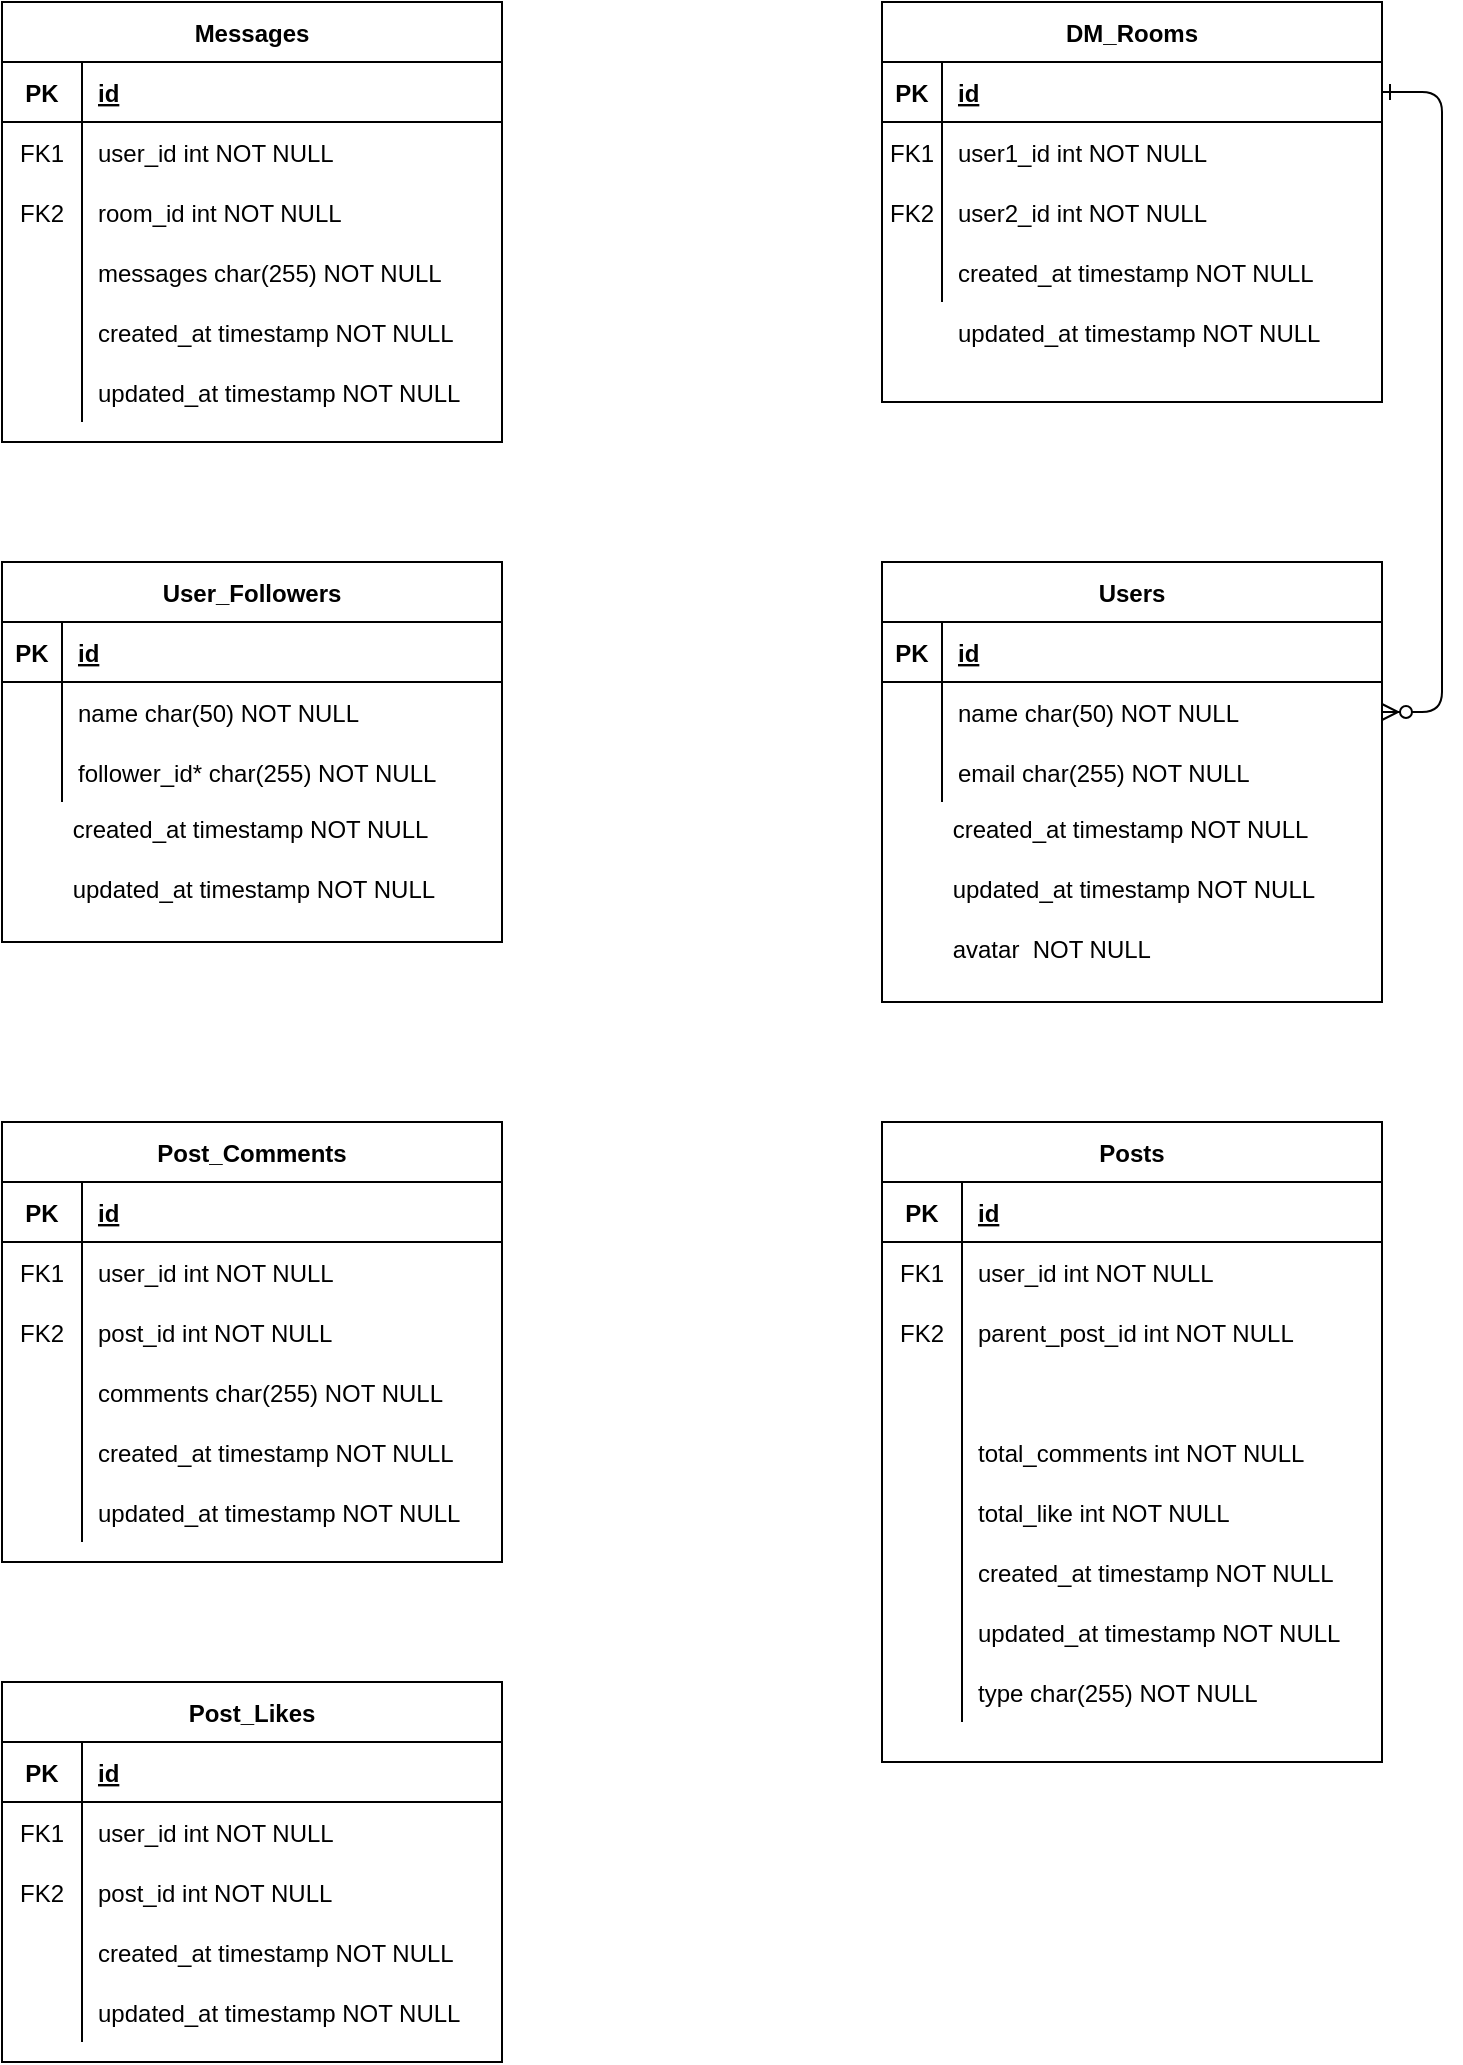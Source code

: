 <mxfile version="14.6.6" type="device"><diagram id="R2lEEEUBdFMjLlhIrx00" name="Page-1"><mxGraphModel dx="1020" dy="1154" grid="1" gridSize="10" guides="1" tooltips="1" connect="1" arrows="1" fold="1" page="1" pageScale="1" pageWidth="850" pageHeight="1100" math="0" shadow="0" extFonts="Permanent Marker^https://fonts.googleapis.com/css?family=Permanent+Marker"><root><mxCell id="0"/><mxCell id="1" parent="0"/><mxCell id="C-vyLk0tnHw3VtMMgP7b-12" value="" style="edgeStyle=entityRelationEdgeStyle;endArrow=ERzeroToMany;startArrow=ERone;endFill=1;startFill=0;" parent="1" source="C-vyLk0tnHw3VtMMgP7b-3" target="C-vyLk0tnHw3VtMMgP7b-17" edge="1"><mxGeometry width="100" height="100" relative="1" as="geometry"><mxPoint x="400" y="180" as="sourcePoint"/><mxPoint x="460" y="205" as="targetPoint"/></mxGeometry></mxCell><mxCell id="C-vyLk0tnHw3VtMMgP7b-2" value="DM_Rooms" style="shape=table;startSize=30;container=1;collapsible=1;childLayout=tableLayout;fixedRows=1;rowLines=0;fontStyle=1;align=center;resizeLast=1;" parent="1" vertex="1"><mxGeometry x="480" y="120" width="250" height="200" as="geometry"/></mxCell><mxCell id="C-vyLk0tnHw3VtMMgP7b-3" value="" style="shape=partialRectangle;collapsible=0;dropTarget=0;pointerEvents=0;fillColor=none;points=[[0,0.5],[1,0.5]];portConstraint=eastwest;top=0;left=0;right=0;bottom=1;" parent="C-vyLk0tnHw3VtMMgP7b-2" vertex="1"><mxGeometry y="30" width="250" height="30" as="geometry"/></mxCell><mxCell id="C-vyLk0tnHw3VtMMgP7b-4" value="PK" style="shape=partialRectangle;overflow=hidden;connectable=0;fillColor=none;top=0;left=0;bottom=0;right=0;fontStyle=1;" parent="C-vyLk0tnHw3VtMMgP7b-3" vertex="1"><mxGeometry width="30" height="30" as="geometry"/></mxCell><mxCell id="C-vyLk0tnHw3VtMMgP7b-5" value="id" style="shape=partialRectangle;overflow=hidden;connectable=0;fillColor=none;top=0;left=0;bottom=0;right=0;align=left;spacingLeft=6;fontStyle=5;" parent="C-vyLk0tnHw3VtMMgP7b-3" vertex="1"><mxGeometry x="30" width="220" height="30" as="geometry"/></mxCell><mxCell id="C-vyLk0tnHw3VtMMgP7b-6" value="" style="shape=partialRectangle;collapsible=0;dropTarget=0;pointerEvents=0;fillColor=none;points=[[0,0.5],[1,0.5]];portConstraint=eastwest;top=0;left=0;right=0;bottom=0;" parent="C-vyLk0tnHw3VtMMgP7b-2" vertex="1"><mxGeometry y="60" width="250" height="30" as="geometry"/></mxCell><mxCell id="C-vyLk0tnHw3VtMMgP7b-7" value="FK1" style="shape=partialRectangle;overflow=hidden;connectable=0;fillColor=none;top=0;left=0;bottom=0;right=0;" parent="C-vyLk0tnHw3VtMMgP7b-6" vertex="1"><mxGeometry width="30" height="30" as="geometry"/></mxCell><mxCell id="C-vyLk0tnHw3VtMMgP7b-8" value="user1_id int NOT NULL" style="shape=partialRectangle;overflow=hidden;connectable=0;fillColor=none;top=0;left=0;bottom=0;right=0;align=left;spacingLeft=6;" parent="C-vyLk0tnHw3VtMMgP7b-6" vertex="1"><mxGeometry x="30" width="220" height="30" as="geometry"/></mxCell><mxCell id="nqKJeR9N7yXUzNzBSA4--31" value="" style="shape=partialRectangle;collapsible=0;dropTarget=0;pointerEvents=0;fillColor=none;points=[[0,0.5],[1,0.5]];portConstraint=eastwest;top=0;left=0;right=0;bottom=0;" vertex="1" parent="C-vyLk0tnHw3VtMMgP7b-2"><mxGeometry y="90" width="250" height="30" as="geometry"/></mxCell><mxCell id="nqKJeR9N7yXUzNzBSA4--32" value="FK2" style="shape=partialRectangle;overflow=hidden;connectable=0;fillColor=none;top=0;left=0;bottom=0;right=0;" vertex="1" parent="nqKJeR9N7yXUzNzBSA4--31"><mxGeometry width="30" height="30" as="geometry"/></mxCell><mxCell id="nqKJeR9N7yXUzNzBSA4--33" value="user2_id int NOT NULL" style="shape=partialRectangle;overflow=hidden;connectable=0;fillColor=none;top=0;left=0;bottom=0;right=0;align=left;spacingLeft=6;" vertex="1" parent="nqKJeR9N7yXUzNzBSA4--31"><mxGeometry x="30" width="220" height="30" as="geometry"/></mxCell><mxCell id="C-vyLk0tnHw3VtMMgP7b-9" value="" style="shape=partialRectangle;collapsible=0;dropTarget=0;pointerEvents=0;fillColor=none;points=[[0,0.5],[1,0.5]];portConstraint=eastwest;top=0;left=0;right=0;bottom=0;" parent="C-vyLk0tnHw3VtMMgP7b-2" vertex="1"><mxGeometry y="120" width="250" height="30" as="geometry"/></mxCell><mxCell id="C-vyLk0tnHw3VtMMgP7b-10" value="" style="shape=partialRectangle;overflow=hidden;connectable=0;fillColor=none;top=0;left=0;bottom=0;right=0;" parent="C-vyLk0tnHw3VtMMgP7b-9" vertex="1"><mxGeometry width="30" height="30" as="geometry"/></mxCell><mxCell id="C-vyLk0tnHw3VtMMgP7b-11" value="" style="shape=partialRectangle;overflow=hidden;connectable=0;fillColor=none;top=0;left=0;bottom=0;right=0;align=left;spacingLeft=6;" parent="C-vyLk0tnHw3VtMMgP7b-9" vertex="1"><mxGeometry x="30" width="220" height="30" as="geometry"/></mxCell><mxCell id="C-vyLk0tnHw3VtMMgP7b-13" value="Users" style="shape=table;startSize=30;container=1;collapsible=1;childLayout=tableLayout;fixedRows=1;rowLines=0;fontStyle=1;align=center;resizeLast=1;" parent="1" vertex="1"><mxGeometry x="480" y="400" width="250" height="220" as="geometry"/></mxCell><mxCell id="C-vyLk0tnHw3VtMMgP7b-14" value="" style="shape=partialRectangle;collapsible=0;dropTarget=0;pointerEvents=0;fillColor=none;points=[[0,0.5],[1,0.5]];portConstraint=eastwest;top=0;left=0;right=0;bottom=1;" parent="C-vyLk0tnHw3VtMMgP7b-13" vertex="1"><mxGeometry y="30" width="250" height="30" as="geometry"/></mxCell><mxCell id="C-vyLk0tnHw3VtMMgP7b-15" value="PK" style="shape=partialRectangle;overflow=hidden;connectable=0;fillColor=none;top=0;left=0;bottom=0;right=0;fontStyle=1;" parent="C-vyLk0tnHw3VtMMgP7b-14" vertex="1"><mxGeometry width="30" height="30" as="geometry"/></mxCell><mxCell id="C-vyLk0tnHw3VtMMgP7b-16" value="id" style="shape=partialRectangle;overflow=hidden;connectable=0;fillColor=none;top=0;left=0;bottom=0;right=0;align=left;spacingLeft=6;fontStyle=5;" parent="C-vyLk0tnHw3VtMMgP7b-14" vertex="1"><mxGeometry x="30" width="220" height="30" as="geometry"/></mxCell><mxCell id="C-vyLk0tnHw3VtMMgP7b-17" value="" style="shape=partialRectangle;collapsible=0;dropTarget=0;pointerEvents=0;fillColor=none;points=[[0,0.5],[1,0.5]];portConstraint=eastwest;top=0;left=0;right=0;bottom=0;" parent="C-vyLk0tnHw3VtMMgP7b-13" vertex="1"><mxGeometry y="60" width="250" height="30" as="geometry"/></mxCell><mxCell id="C-vyLk0tnHw3VtMMgP7b-18" value="" style="shape=partialRectangle;overflow=hidden;connectable=0;fillColor=none;top=0;left=0;bottom=0;right=0;" parent="C-vyLk0tnHw3VtMMgP7b-17" vertex="1"><mxGeometry width="30" height="30" as="geometry"/></mxCell><mxCell id="C-vyLk0tnHw3VtMMgP7b-19" value="name char(50) NOT NULL" style="shape=partialRectangle;overflow=hidden;connectable=0;fillColor=none;top=0;left=0;bottom=0;right=0;align=left;spacingLeft=6;" parent="C-vyLk0tnHw3VtMMgP7b-17" vertex="1"><mxGeometry x="30" width="220" height="30" as="geometry"/></mxCell><mxCell id="C-vyLk0tnHw3VtMMgP7b-20" value="" style="shape=partialRectangle;collapsible=0;dropTarget=0;pointerEvents=0;fillColor=none;points=[[0,0.5],[1,0.5]];portConstraint=eastwest;top=0;left=0;right=0;bottom=0;" parent="C-vyLk0tnHw3VtMMgP7b-13" vertex="1"><mxGeometry y="90" width="250" height="30" as="geometry"/></mxCell><mxCell id="C-vyLk0tnHw3VtMMgP7b-21" value="" style="shape=partialRectangle;overflow=hidden;connectable=0;fillColor=none;top=0;left=0;bottom=0;right=0;" parent="C-vyLk0tnHw3VtMMgP7b-20" vertex="1"><mxGeometry width="30" height="30" as="geometry"/></mxCell><mxCell id="C-vyLk0tnHw3VtMMgP7b-22" value="email char(255) NOT NULL" style="shape=partialRectangle;overflow=hidden;connectable=0;fillColor=none;top=0;left=0;bottom=0;right=0;align=left;spacingLeft=6;" parent="C-vyLk0tnHw3VtMMgP7b-20" vertex="1"><mxGeometry x="30" width="220" height="30" as="geometry"/></mxCell><mxCell id="C-vyLk0tnHw3VtMMgP7b-23" value="Messages" style="shape=table;startSize=30;container=1;collapsible=1;childLayout=tableLayout;fixedRows=1;rowLines=0;fontStyle=1;align=center;resizeLast=1;" parent="1" vertex="1"><mxGeometry x="40" y="120" width="250" height="220" as="geometry"/></mxCell><mxCell id="C-vyLk0tnHw3VtMMgP7b-24" value="" style="shape=partialRectangle;collapsible=0;dropTarget=0;pointerEvents=0;fillColor=none;points=[[0,0.5],[1,0.5]];portConstraint=eastwest;top=0;left=0;right=0;bottom=1;" parent="C-vyLk0tnHw3VtMMgP7b-23" vertex="1"><mxGeometry y="30" width="250" height="30" as="geometry"/></mxCell><mxCell id="C-vyLk0tnHw3VtMMgP7b-25" value="PK" style="shape=partialRectangle;overflow=hidden;connectable=0;fillColor=none;top=0;left=0;bottom=0;right=0;fontStyle=1;" parent="C-vyLk0tnHw3VtMMgP7b-24" vertex="1"><mxGeometry width="40" height="30" as="geometry"/></mxCell><mxCell id="C-vyLk0tnHw3VtMMgP7b-26" value="id" style="shape=partialRectangle;overflow=hidden;connectable=0;fillColor=none;top=0;left=0;bottom=0;right=0;align=left;spacingLeft=6;fontStyle=5;" parent="C-vyLk0tnHw3VtMMgP7b-24" vertex="1"><mxGeometry x="40" width="210" height="30" as="geometry"/></mxCell><mxCell id="C-vyLk0tnHw3VtMMgP7b-27" value="" style="shape=partialRectangle;collapsible=0;dropTarget=0;pointerEvents=0;fillColor=none;points=[[0,0.5],[1,0.5]];portConstraint=eastwest;top=0;left=0;right=0;bottom=0;" parent="C-vyLk0tnHw3VtMMgP7b-23" vertex="1"><mxGeometry y="60" width="250" height="30" as="geometry"/></mxCell><mxCell id="C-vyLk0tnHw3VtMMgP7b-28" value="FK1" style="shape=partialRectangle;overflow=hidden;connectable=0;fillColor=none;top=0;left=0;bottom=0;right=0;" parent="C-vyLk0tnHw3VtMMgP7b-27" vertex="1"><mxGeometry width="40" height="30" as="geometry"/></mxCell><mxCell id="C-vyLk0tnHw3VtMMgP7b-29" value="user_id int NOT NULL" style="shape=partialRectangle;overflow=hidden;connectable=0;fillColor=none;top=0;left=0;bottom=0;right=0;align=left;spacingLeft=6;" parent="C-vyLk0tnHw3VtMMgP7b-27" vertex="1"><mxGeometry x="40" width="210" height="30" as="geometry"/></mxCell><mxCell id="nqKJeR9N7yXUzNzBSA4--12" value="" style="shape=partialRectangle;collapsible=0;dropTarget=0;pointerEvents=0;fillColor=none;points=[[0,0.5],[1,0.5]];portConstraint=eastwest;top=0;left=0;right=0;bottom=0;" vertex="1" parent="C-vyLk0tnHw3VtMMgP7b-23"><mxGeometry y="90" width="250" height="30" as="geometry"/></mxCell><mxCell id="nqKJeR9N7yXUzNzBSA4--13" value="FK2" style="shape=partialRectangle;overflow=hidden;connectable=0;fillColor=none;top=0;left=0;bottom=0;right=0;" vertex="1" parent="nqKJeR9N7yXUzNzBSA4--12"><mxGeometry width="40" height="30" as="geometry"/></mxCell><mxCell id="nqKJeR9N7yXUzNzBSA4--14" value="room_id int NOT NULL" style="shape=partialRectangle;overflow=hidden;connectable=0;fillColor=none;top=0;left=0;bottom=0;right=0;align=left;spacingLeft=6;" vertex="1" parent="nqKJeR9N7yXUzNzBSA4--12"><mxGeometry x="40" width="210" height="30" as="geometry"/></mxCell><mxCell id="nqKJeR9N7yXUzNzBSA4--25" value="" style="shape=partialRectangle;collapsible=0;dropTarget=0;pointerEvents=0;fillColor=none;points=[[0,0.5],[1,0.5]];portConstraint=eastwest;top=0;left=0;right=0;bottom=0;" vertex="1" parent="C-vyLk0tnHw3VtMMgP7b-23"><mxGeometry y="120" width="250" height="30" as="geometry"/></mxCell><mxCell id="nqKJeR9N7yXUzNzBSA4--26" value="" style="shape=partialRectangle;overflow=hidden;connectable=0;fillColor=none;top=0;left=0;bottom=0;right=0;" vertex="1" parent="nqKJeR9N7yXUzNzBSA4--25"><mxGeometry width="40" height="30" as="geometry"/></mxCell><mxCell id="nqKJeR9N7yXUzNzBSA4--27" value="messages char(255) NOT NULL" style="shape=partialRectangle;overflow=hidden;connectable=0;fillColor=none;top=0;left=0;bottom=0;right=0;align=left;spacingLeft=6;" vertex="1" parent="nqKJeR9N7yXUzNzBSA4--25"><mxGeometry x="40" width="210" height="30" as="geometry"/></mxCell><mxCell id="nqKJeR9N7yXUzNzBSA4--28" value="" style="shape=partialRectangle;collapsible=0;dropTarget=0;pointerEvents=0;fillColor=none;points=[[0,0.5],[1,0.5]];portConstraint=eastwest;top=0;left=0;right=0;bottom=0;" vertex="1" parent="C-vyLk0tnHw3VtMMgP7b-23"><mxGeometry y="150" width="250" height="30" as="geometry"/></mxCell><mxCell id="nqKJeR9N7yXUzNzBSA4--29" value="" style="shape=partialRectangle;overflow=hidden;connectable=0;fillColor=none;top=0;left=0;bottom=0;right=0;" vertex="1" parent="nqKJeR9N7yXUzNzBSA4--28"><mxGeometry width="40" height="30" as="geometry"/></mxCell><mxCell id="nqKJeR9N7yXUzNzBSA4--30" value="created_at timestamp NOT NULL" style="shape=partialRectangle;overflow=hidden;connectable=0;fillColor=none;top=0;left=0;bottom=0;right=0;align=left;spacingLeft=6;" vertex="1" parent="nqKJeR9N7yXUzNzBSA4--28"><mxGeometry x="40" width="210" height="30" as="geometry"/></mxCell><mxCell id="nqKJeR9N7yXUzNzBSA4--37" value="" style="shape=partialRectangle;collapsible=0;dropTarget=0;pointerEvents=0;fillColor=none;points=[[0,0.5],[1,0.5]];portConstraint=eastwest;top=0;left=0;right=0;bottom=0;" vertex="1" parent="C-vyLk0tnHw3VtMMgP7b-23"><mxGeometry y="180" width="250" height="30" as="geometry"/></mxCell><mxCell id="nqKJeR9N7yXUzNzBSA4--38" value="" style="shape=partialRectangle;overflow=hidden;connectable=0;fillColor=none;top=0;left=0;bottom=0;right=0;" vertex="1" parent="nqKJeR9N7yXUzNzBSA4--37"><mxGeometry width="40" height="30" as="geometry"/></mxCell><mxCell id="nqKJeR9N7yXUzNzBSA4--39" value="updated_at timestamp NOT NULL" style="shape=partialRectangle;overflow=hidden;connectable=0;fillColor=none;top=0;left=0;bottom=0;right=0;align=left;spacingLeft=6;" vertex="1" parent="nqKJeR9N7yXUzNzBSA4--37"><mxGeometry x="40" width="210" height="30" as="geometry"/></mxCell><mxCell id="nqKJeR9N7yXUzNzBSA4--35" value="created_at timestamp NOT NULL" style="shape=partialRectangle;overflow=hidden;connectable=0;fillColor=none;top=0;left=0;bottom=0;right=0;align=left;spacingLeft=6;" vertex="1" parent="1"><mxGeometry x="510" y="240" width="220" height="30" as="geometry"/></mxCell><mxCell id="nqKJeR9N7yXUzNzBSA4--36" value="updated_at timestamp NOT NULL" style="shape=partialRectangle;overflow=hidden;connectable=0;fillColor=none;top=0;left=0;bottom=0;right=0;align=left;spacingLeft=6;" vertex="1" parent="1"><mxGeometry x="510" y="270" width="220" height="30" as="geometry"/></mxCell><mxCell id="nqKJeR9N7yXUzNzBSA4--40" value="&amp;nbsp;created_at timestamp NOT NULL" style="text;whiteSpace=wrap;html=1;" vertex="1" parent="1"><mxGeometry x="510" y="520" width="220" height="30" as="geometry"/></mxCell><mxCell id="nqKJeR9N7yXUzNzBSA4--41" value="&amp;nbsp;updated_at timestamp NOT NULL" style="text;whiteSpace=wrap;html=1;" vertex="1" parent="1"><mxGeometry x="510" y="550" width="220" height="30" as="geometry"/></mxCell><mxCell id="nqKJeR9N7yXUzNzBSA4--45" value="&amp;nbsp;avatar&amp;nbsp; NOT NULL" style="text;whiteSpace=wrap;html=1;" vertex="1" parent="1"><mxGeometry x="510" y="580" width="220" height="30" as="geometry"/></mxCell><mxCell id="nqKJeR9N7yXUzNzBSA4--46" value="User_Followers" style="shape=table;startSize=30;container=1;collapsible=1;childLayout=tableLayout;fixedRows=1;rowLines=0;fontStyle=1;align=center;resizeLast=1;" vertex="1" parent="1"><mxGeometry x="40" y="400" width="250" height="190" as="geometry"/></mxCell><mxCell id="nqKJeR9N7yXUzNzBSA4--47" value="" style="shape=partialRectangle;collapsible=0;dropTarget=0;pointerEvents=0;fillColor=none;points=[[0,0.5],[1,0.5]];portConstraint=eastwest;top=0;left=0;right=0;bottom=1;" vertex="1" parent="nqKJeR9N7yXUzNzBSA4--46"><mxGeometry y="30" width="250" height="30" as="geometry"/></mxCell><mxCell id="nqKJeR9N7yXUzNzBSA4--48" value="PK" style="shape=partialRectangle;overflow=hidden;connectable=0;fillColor=none;top=0;left=0;bottom=0;right=0;fontStyle=1;" vertex="1" parent="nqKJeR9N7yXUzNzBSA4--47"><mxGeometry width="30" height="30" as="geometry"/></mxCell><mxCell id="nqKJeR9N7yXUzNzBSA4--49" value="id" style="shape=partialRectangle;overflow=hidden;connectable=0;fillColor=none;top=0;left=0;bottom=0;right=0;align=left;spacingLeft=6;fontStyle=5;" vertex="1" parent="nqKJeR9N7yXUzNzBSA4--47"><mxGeometry x="30" width="220" height="30" as="geometry"/></mxCell><mxCell id="nqKJeR9N7yXUzNzBSA4--50" value="" style="shape=partialRectangle;collapsible=0;dropTarget=0;pointerEvents=0;fillColor=none;points=[[0,0.5],[1,0.5]];portConstraint=eastwest;top=0;left=0;right=0;bottom=0;" vertex="1" parent="nqKJeR9N7yXUzNzBSA4--46"><mxGeometry y="60" width="250" height="30" as="geometry"/></mxCell><mxCell id="nqKJeR9N7yXUzNzBSA4--51" value="" style="shape=partialRectangle;overflow=hidden;connectable=0;fillColor=none;top=0;left=0;bottom=0;right=0;" vertex="1" parent="nqKJeR9N7yXUzNzBSA4--50"><mxGeometry width="30" height="30" as="geometry"/></mxCell><mxCell id="nqKJeR9N7yXUzNzBSA4--52" value="name char(50) NOT NULL" style="shape=partialRectangle;overflow=hidden;connectable=0;fillColor=none;top=0;left=0;bottom=0;right=0;align=left;spacingLeft=6;" vertex="1" parent="nqKJeR9N7yXUzNzBSA4--50"><mxGeometry x="30" width="220" height="30" as="geometry"/></mxCell><mxCell id="nqKJeR9N7yXUzNzBSA4--53" value="" style="shape=partialRectangle;collapsible=0;dropTarget=0;pointerEvents=0;fillColor=none;points=[[0,0.5],[1,0.5]];portConstraint=eastwest;top=0;left=0;right=0;bottom=0;" vertex="1" parent="nqKJeR9N7yXUzNzBSA4--46"><mxGeometry y="90" width="250" height="30" as="geometry"/></mxCell><mxCell id="nqKJeR9N7yXUzNzBSA4--54" value="" style="shape=partialRectangle;overflow=hidden;connectable=0;fillColor=none;top=0;left=0;bottom=0;right=0;" vertex="1" parent="nqKJeR9N7yXUzNzBSA4--53"><mxGeometry width="30" height="30" as="geometry"/></mxCell><mxCell id="nqKJeR9N7yXUzNzBSA4--55" value="follower_id* char(255) NOT NULL" style="shape=partialRectangle;overflow=hidden;connectable=0;fillColor=none;top=0;left=0;bottom=0;right=0;align=left;spacingLeft=6;" vertex="1" parent="nqKJeR9N7yXUzNzBSA4--53"><mxGeometry x="30" width="220" height="30" as="geometry"/></mxCell><mxCell id="nqKJeR9N7yXUzNzBSA4--56" value="&amp;nbsp;created_at timestamp NOT NULL" style="text;whiteSpace=wrap;html=1;" vertex="1" parent="1"><mxGeometry x="70" y="520" width="220" height="30" as="geometry"/></mxCell><mxCell id="nqKJeR9N7yXUzNzBSA4--57" value="&amp;nbsp;updated_at timestamp NOT NULL" style="text;whiteSpace=wrap;html=1;" vertex="1" parent="1"><mxGeometry x="70" y="550" width="220" height="30" as="geometry"/></mxCell><mxCell id="nqKJeR9N7yXUzNzBSA4--58" value="Posts" style="shape=table;startSize=30;container=1;collapsible=1;childLayout=tableLayout;fixedRows=1;rowLines=0;fontStyle=1;align=center;resizeLast=1;" vertex="1" parent="1"><mxGeometry x="480" y="680" width="250" height="320" as="geometry"/></mxCell><mxCell id="nqKJeR9N7yXUzNzBSA4--59" value="" style="shape=partialRectangle;collapsible=0;dropTarget=0;pointerEvents=0;fillColor=none;points=[[0,0.5],[1,0.5]];portConstraint=eastwest;top=0;left=0;right=0;bottom=1;" vertex="1" parent="nqKJeR9N7yXUzNzBSA4--58"><mxGeometry y="30" width="250" height="30" as="geometry"/></mxCell><mxCell id="nqKJeR9N7yXUzNzBSA4--60" value="PK" style="shape=partialRectangle;overflow=hidden;connectable=0;fillColor=none;top=0;left=0;bottom=0;right=0;fontStyle=1;" vertex="1" parent="nqKJeR9N7yXUzNzBSA4--59"><mxGeometry width="40" height="30" as="geometry"/></mxCell><mxCell id="nqKJeR9N7yXUzNzBSA4--61" value="id" style="shape=partialRectangle;overflow=hidden;connectable=0;fillColor=none;top=0;left=0;bottom=0;right=0;align=left;spacingLeft=6;fontStyle=5;" vertex="1" parent="nqKJeR9N7yXUzNzBSA4--59"><mxGeometry x="40" width="210" height="30" as="geometry"/></mxCell><mxCell id="nqKJeR9N7yXUzNzBSA4--62" value="" style="shape=partialRectangle;collapsible=0;dropTarget=0;pointerEvents=0;fillColor=none;points=[[0,0.5],[1,0.5]];portConstraint=eastwest;top=0;left=0;right=0;bottom=0;" vertex="1" parent="nqKJeR9N7yXUzNzBSA4--58"><mxGeometry y="60" width="250" height="30" as="geometry"/></mxCell><mxCell id="nqKJeR9N7yXUzNzBSA4--63" value="FK1" style="shape=partialRectangle;overflow=hidden;connectable=0;fillColor=none;top=0;left=0;bottom=0;right=0;" vertex="1" parent="nqKJeR9N7yXUzNzBSA4--62"><mxGeometry width="40" height="30" as="geometry"/></mxCell><mxCell id="nqKJeR9N7yXUzNzBSA4--64" value="user_id int NOT NULL" style="shape=partialRectangle;overflow=hidden;connectable=0;fillColor=none;top=0;left=0;bottom=0;right=0;align=left;spacingLeft=6;" vertex="1" parent="nqKJeR9N7yXUzNzBSA4--62"><mxGeometry x="40" width="210" height="30" as="geometry"/></mxCell><mxCell id="nqKJeR9N7yXUzNzBSA4--80" value="" style="shape=partialRectangle;collapsible=0;dropTarget=0;pointerEvents=0;fillColor=none;points=[[0,0.5],[1,0.5]];portConstraint=eastwest;top=0;left=0;right=0;bottom=0;" vertex="1" parent="nqKJeR9N7yXUzNzBSA4--58"><mxGeometry y="90" width="250" height="30" as="geometry"/></mxCell><mxCell id="nqKJeR9N7yXUzNzBSA4--81" value="FK2" style="shape=partialRectangle;overflow=hidden;connectable=0;fillColor=none;top=0;left=0;bottom=0;right=0;" vertex="1" parent="nqKJeR9N7yXUzNzBSA4--80"><mxGeometry width="40" height="30" as="geometry"/></mxCell><mxCell id="nqKJeR9N7yXUzNzBSA4--82" value="parent_post_id int NOT NULL" style="shape=partialRectangle;overflow=hidden;connectable=0;fillColor=none;top=0;left=0;bottom=0;right=0;align=left;spacingLeft=6;" vertex="1" parent="nqKJeR9N7yXUzNzBSA4--80"><mxGeometry x="40" width="210" height="30" as="geometry"/></mxCell><mxCell id="nqKJeR9N7yXUzNzBSA4--65" value="" style="shape=partialRectangle;collapsible=0;dropTarget=0;pointerEvents=0;fillColor=none;points=[[0,0.5],[1,0.5]];portConstraint=eastwest;top=0;left=0;right=0;bottom=0;" vertex="1" parent="nqKJeR9N7yXUzNzBSA4--58"><mxGeometry y="120" width="250" height="30" as="geometry"/></mxCell><mxCell id="nqKJeR9N7yXUzNzBSA4--66" value="" style="shape=partialRectangle;overflow=hidden;connectable=0;fillColor=none;top=0;left=0;bottom=0;right=0;" vertex="1" parent="nqKJeR9N7yXUzNzBSA4--65"><mxGeometry width="40" height="30" as="geometry"/></mxCell><mxCell id="nqKJeR9N7yXUzNzBSA4--67" value="" style="shape=partialRectangle;overflow=hidden;connectable=0;fillColor=none;top=0;left=0;bottom=0;right=0;align=left;spacingLeft=6;" vertex="1" parent="nqKJeR9N7yXUzNzBSA4--65"><mxGeometry x="40" width="210" height="30" as="geometry"/></mxCell><mxCell id="nqKJeR9N7yXUzNzBSA4--83" value="" style="shape=partialRectangle;collapsible=0;dropTarget=0;pointerEvents=0;fillColor=none;points=[[0,0.5],[1,0.5]];portConstraint=eastwest;top=0;left=0;right=0;bottom=0;" vertex="1" parent="nqKJeR9N7yXUzNzBSA4--58"><mxGeometry y="150" width="250" height="30" as="geometry"/></mxCell><mxCell id="nqKJeR9N7yXUzNzBSA4--84" value="" style="shape=partialRectangle;overflow=hidden;connectable=0;fillColor=none;top=0;left=0;bottom=0;right=0;" vertex="1" parent="nqKJeR9N7yXUzNzBSA4--83"><mxGeometry width="40" height="30" as="geometry"/></mxCell><mxCell id="nqKJeR9N7yXUzNzBSA4--85" value="total_comments int NOT NULL" style="shape=partialRectangle;overflow=hidden;connectable=0;fillColor=none;top=0;left=0;bottom=0;right=0;align=left;spacingLeft=6;" vertex="1" parent="nqKJeR9N7yXUzNzBSA4--83"><mxGeometry x="40" width="210" height="30" as="geometry"/></mxCell><mxCell id="nqKJeR9N7yXUzNzBSA4--68" value="" style="shape=partialRectangle;collapsible=0;dropTarget=0;pointerEvents=0;fillColor=none;points=[[0,0.5],[1,0.5]];portConstraint=eastwest;top=0;left=0;right=0;bottom=0;" vertex="1" parent="nqKJeR9N7yXUzNzBSA4--58"><mxGeometry y="180" width="250" height="30" as="geometry"/></mxCell><mxCell id="nqKJeR9N7yXUzNzBSA4--69" value="" style="shape=partialRectangle;overflow=hidden;connectable=0;fillColor=none;top=0;left=0;bottom=0;right=0;" vertex="1" parent="nqKJeR9N7yXUzNzBSA4--68"><mxGeometry width="40" height="30" as="geometry"/></mxCell><mxCell id="nqKJeR9N7yXUzNzBSA4--70" value="total_like int NOT NULL" style="shape=partialRectangle;overflow=hidden;connectable=0;fillColor=none;top=0;left=0;bottom=0;right=0;align=left;spacingLeft=6;" vertex="1" parent="nqKJeR9N7yXUzNzBSA4--68"><mxGeometry x="40" width="210" height="30" as="geometry"/></mxCell><mxCell id="nqKJeR9N7yXUzNzBSA4--71" value="" style="shape=partialRectangle;collapsible=0;dropTarget=0;pointerEvents=0;fillColor=none;points=[[0,0.5],[1,0.5]];portConstraint=eastwest;top=0;left=0;right=0;bottom=0;" vertex="1" parent="nqKJeR9N7yXUzNzBSA4--58"><mxGeometry y="210" width="250" height="30" as="geometry"/></mxCell><mxCell id="nqKJeR9N7yXUzNzBSA4--72" value="" style="shape=partialRectangle;overflow=hidden;connectable=0;fillColor=none;top=0;left=0;bottom=0;right=0;" vertex="1" parent="nqKJeR9N7yXUzNzBSA4--71"><mxGeometry width="40" height="30" as="geometry"/></mxCell><mxCell id="nqKJeR9N7yXUzNzBSA4--73" value="created_at timestamp NOT NULL" style="shape=partialRectangle;overflow=hidden;connectable=0;fillColor=none;top=0;left=0;bottom=0;right=0;align=left;spacingLeft=6;" vertex="1" parent="nqKJeR9N7yXUzNzBSA4--71"><mxGeometry x="40" width="210" height="30" as="geometry"/></mxCell><mxCell id="nqKJeR9N7yXUzNzBSA4--74" value="" style="shape=partialRectangle;collapsible=0;dropTarget=0;pointerEvents=0;fillColor=none;points=[[0,0.5],[1,0.5]];portConstraint=eastwest;top=0;left=0;right=0;bottom=0;" vertex="1" parent="nqKJeR9N7yXUzNzBSA4--58"><mxGeometry y="240" width="250" height="30" as="geometry"/></mxCell><mxCell id="nqKJeR9N7yXUzNzBSA4--75" value="" style="shape=partialRectangle;overflow=hidden;connectable=0;fillColor=none;top=0;left=0;bottom=0;right=0;" vertex="1" parent="nqKJeR9N7yXUzNzBSA4--74"><mxGeometry width="40" height="30" as="geometry"/></mxCell><mxCell id="nqKJeR9N7yXUzNzBSA4--76" value="updated_at timestamp NOT NULL" style="shape=partialRectangle;overflow=hidden;connectable=0;fillColor=none;top=0;left=0;bottom=0;right=0;align=left;spacingLeft=6;" vertex="1" parent="nqKJeR9N7yXUzNzBSA4--74"><mxGeometry x="40" width="210" height="30" as="geometry"/></mxCell><mxCell id="nqKJeR9N7yXUzNzBSA4--77" value="" style="shape=partialRectangle;collapsible=0;dropTarget=0;pointerEvents=0;fillColor=none;points=[[0,0.5],[1,0.5]];portConstraint=eastwest;top=0;left=0;right=0;bottom=0;" vertex="1" parent="nqKJeR9N7yXUzNzBSA4--58"><mxGeometry y="270" width="250" height="30" as="geometry"/></mxCell><mxCell id="nqKJeR9N7yXUzNzBSA4--78" value="" style="shape=partialRectangle;overflow=hidden;connectable=0;fillColor=none;top=0;left=0;bottom=0;right=0;" vertex="1" parent="nqKJeR9N7yXUzNzBSA4--77"><mxGeometry width="40" height="30" as="geometry"/></mxCell><mxCell id="nqKJeR9N7yXUzNzBSA4--79" value="type char(255) NOT NULL" style="shape=partialRectangle;overflow=hidden;connectable=0;fillColor=none;top=0;left=0;bottom=0;right=0;align=left;spacingLeft=6;" vertex="1" parent="nqKJeR9N7yXUzNzBSA4--77"><mxGeometry x="40" width="210" height="30" as="geometry"/></mxCell><mxCell id="nqKJeR9N7yXUzNzBSA4--86" value="Post_Comments" style="shape=table;startSize=30;container=1;collapsible=1;childLayout=tableLayout;fixedRows=1;rowLines=0;fontStyle=1;align=center;resizeLast=1;" vertex="1" parent="1"><mxGeometry x="40" y="680" width="250" height="220" as="geometry"/></mxCell><mxCell id="nqKJeR9N7yXUzNzBSA4--87" value="" style="shape=partialRectangle;collapsible=0;dropTarget=0;pointerEvents=0;fillColor=none;points=[[0,0.5],[1,0.5]];portConstraint=eastwest;top=0;left=0;right=0;bottom=1;" vertex="1" parent="nqKJeR9N7yXUzNzBSA4--86"><mxGeometry y="30" width="250" height="30" as="geometry"/></mxCell><mxCell id="nqKJeR9N7yXUzNzBSA4--88" value="PK" style="shape=partialRectangle;overflow=hidden;connectable=0;fillColor=none;top=0;left=0;bottom=0;right=0;fontStyle=1;" vertex="1" parent="nqKJeR9N7yXUzNzBSA4--87"><mxGeometry width="40" height="30" as="geometry"/></mxCell><mxCell id="nqKJeR9N7yXUzNzBSA4--89" value="id" style="shape=partialRectangle;overflow=hidden;connectable=0;fillColor=none;top=0;left=0;bottom=0;right=0;align=left;spacingLeft=6;fontStyle=5;" vertex="1" parent="nqKJeR9N7yXUzNzBSA4--87"><mxGeometry x="40" width="210" height="30" as="geometry"/></mxCell><mxCell id="nqKJeR9N7yXUzNzBSA4--90" value="" style="shape=partialRectangle;collapsible=0;dropTarget=0;pointerEvents=0;fillColor=none;points=[[0,0.5],[1,0.5]];portConstraint=eastwest;top=0;left=0;right=0;bottom=0;" vertex="1" parent="nqKJeR9N7yXUzNzBSA4--86"><mxGeometry y="60" width="250" height="30" as="geometry"/></mxCell><mxCell id="nqKJeR9N7yXUzNzBSA4--91" value="FK1" style="shape=partialRectangle;overflow=hidden;connectable=0;fillColor=none;top=0;left=0;bottom=0;right=0;" vertex="1" parent="nqKJeR9N7yXUzNzBSA4--90"><mxGeometry width="40" height="30" as="geometry"/></mxCell><mxCell id="nqKJeR9N7yXUzNzBSA4--92" value="user_id int NOT NULL" style="shape=partialRectangle;overflow=hidden;connectable=0;fillColor=none;top=0;left=0;bottom=0;right=0;align=left;spacingLeft=6;" vertex="1" parent="nqKJeR9N7yXUzNzBSA4--90"><mxGeometry x="40" width="210" height="30" as="geometry"/></mxCell><mxCell id="nqKJeR9N7yXUzNzBSA4--93" value="" style="shape=partialRectangle;collapsible=0;dropTarget=0;pointerEvents=0;fillColor=none;points=[[0,0.5],[1,0.5]];portConstraint=eastwest;top=0;left=0;right=0;bottom=0;" vertex="1" parent="nqKJeR9N7yXUzNzBSA4--86"><mxGeometry y="90" width="250" height="30" as="geometry"/></mxCell><mxCell id="nqKJeR9N7yXUzNzBSA4--94" value="FK2" style="shape=partialRectangle;overflow=hidden;connectable=0;fillColor=none;top=0;left=0;bottom=0;right=0;" vertex="1" parent="nqKJeR9N7yXUzNzBSA4--93"><mxGeometry width="40" height="30" as="geometry"/></mxCell><mxCell id="nqKJeR9N7yXUzNzBSA4--95" value="post_id int NOT NULL" style="shape=partialRectangle;overflow=hidden;connectable=0;fillColor=none;top=0;left=0;bottom=0;right=0;align=left;spacingLeft=6;" vertex="1" parent="nqKJeR9N7yXUzNzBSA4--93"><mxGeometry x="40" width="210" height="30" as="geometry"/></mxCell><mxCell id="nqKJeR9N7yXUzNzBSA4--99" value="" style="shape=partialRectangle;collapsible=0;dropTarget=0;pointerEvents=0;fillColor=none;points=[[0,0.5],[1,0.5]];portConstraint=eastwest;top=0;left=0;right=0;bottom=0;" vertex="1" parent="nqKJeR9N7yXUzNzBSA4--86"><mxGeometry y="120" width="250" height="30" as="geometry"/></mxCell><mxCell id="nqKJeR9N7yXUzNzBSA4--100" value="" style="shape=partialRectangle;overflow=hidden;connectable=0;fillColor=none;top=0;left=0;bottom=0;right=0;" vertex="1" parent="nqKJeR9N7yXUzNzBSA4--99"><mxGeometry width="40" height="30" as="geometry"/></mxCell><mxCell id="nqKJeR9N7yXUzNzBSA4--101" value="comments char(255) NOT NULL" style="shape=partialRectangle;overflow=hidden;connectable=0;fillColor=none;top=0;left=0;bottom=0;right=0;align=left;spacingLeft=6;" vertex="1" parent="nqKJeR9N7yXUzNzBSA4--99"><mxGeometry x="40" width="210" height="30" as="geometry"/></mxCell><mxCell id="nqKJeR9N7yXUzNzBSA4--105" value="" style="shape=partialRectangle;collapsible=0;dropTarget=0;pointerEvents=0;fillColor=none;points=[[0,0.5],[1,0.5]];portConstraint=eastwest;top=0;left=0;right=0;bottom=0;" vertex="1" parent="nqKJeR9N7yXUzNzBSA4--86"><mxGeometry y="150" width="250" height="30" as="geometry"/></mxCell><mxCell id="nqKJeR9N7yXUzNzBSA4--106" value="" style="shape=partialRectangle;overflow=hidden;connectable=0;fillColor=none;top=0;left=0;bottom=0;right=0;" vertex="1" parent="nqKJeR9N7yXUzNzBSA4--105"><mxGeometry width="40" height="30" as="geometry"/></mxCell><mxCell id="nqKJeR9N7yXUzNzBSA4--107" value="created_at timestamp NOT NULL" style="shape=partialRectangle;overflow=hidden;connectable=0;fillColor=none;top=0;left=0;bottom=0;right=0;align=left;spacingLeft=6;" vertex="1" parent="nqKJeR9N7yXUzNzBSA4--105"><mxGeometry x="40" width="210" height="30" as="geometry"/></mxCell><mxCell id="nqKJeR9N7yXUzNzBSA4--108" value="" style="shape=partialRectangle;collapsible=0;dropTarget=0;pointerEvents=0;fillColor=none;points=[[0,0.5],[1,0.5]];portConstraint=eastwest;top=0;left=0;right=0;bottom=0;" vertex="1" parent="nqKJeR9N7yXUzNzBSA4--86"><mxGeometry y="180" width="250" height="30" as="geometry"/></mxCell><mxCell id="nqKJeR9N7yXUzNzBSA4--109" value="" style="shape=partialRectangle;overflow=hidden;connectable=0;fillColor=none;top=0;left=0;bottom=0;right=0;" vertex="1" parent="nqKJeR9N7yXUzNzBSA4--108"><mxGeometry width="40" height="30" as="geometry"/></mxCell><mxCell id="nqKJeR9N7yXUzNzBSA4--110" value="updated_at timestamp NOT NULL" style="shape=partialRectangle;overflow=hidden;connectable=0;fillColor=none;top=0;left=0;bottom=0;right=0;align=left;spacingLeft=6;" vertex="1" parent="nqKJeR9N7yXUzNzBSA4--108"><mxGeometry x="40" width="210" height="30" as="geometry"/></mxCell><mxCell id="nqKJeR9N7yXUzNzBSA4--114" value="Post_Likes" style="shape=table;startSize=30;container=1;collapsible=1;childLayout=tableLayout;fixedRows=1;rowLines=0;fontStyle=1;align=center;resizeLast=1;" vertex="1" parent="1"><mxGeometry x="40" y="960" width="250" height="190" as="geometry"/></mxCell><mxCell id="nqKJeR9N7yXUzNzBSA4--115" value="" style="shape=partialRectangle;collapsible=0;dropTarget=0;pointerEvents=0;fillColor=none;points=[[0,0.5],[1,0.5]];portConstraint=eastwest;top=0;left=0;right=0;bottom=1;" vertex="1" parent="nqKJeR9N7yXUzNzBSA4--114"><mxGeometry y="30" width="250" height="30" as="geometry"/></mxCell><mxCell id="nqKJeR9N7yXUzNzBSA4--116" value="PK" style="shape=partialRectangle;overflow=hidden;connectable=0;fillColor=none;top=0;left=0;bottom=0;right=0;fontStyle=1;" vertex="1" parent="nqKJeR9N7yXUzNzBSA4--115"><mxGeometry width="40" height="30" as="geometry"/></mxCell><mxCell id="nqKJeR9N7yXUzNzBSA4--117" value="id" style="shape=partialRectangle;overflow=hidden;connectable=0;fillColor=none;top=0;left=0;bottom=0;right=0;align=left;spacingLeft=6;fontStyle=5;" vertex="1" parent="nqKJeR9N7yXUzNzBSA4--115"><mxGeometry x="40" width="210" height="30" as="geometry"/></mxCell><mxCell id="nqKJeR9N7yXUzNzBSA4--118" value="" style="shape=partialRectangle;collapsible=0;dropTarget=0;pointerEvents=0;fillColor=none;points=[[0,0.5],[1,0.5]];portConstraint=eastwest;top=0;left=0;right=0;bottom=0;" vertex="1" parent="nqKJeR9N7yXUzNzBSA4--114"><mxGeometry y="60" width="250" height="30" as="geometry"/></mxCell><mxCell id="nqKJeR9N7yXUzNzBSA4--119" value="FK1" style="shape=partialRectangle;overflow=hidden;connectable=0;fillColor=none;top=0;left=0;bottom=0;right=0;" vertex="1" parent="nqKJeR9N7yXUzNzBSA4--118"><mxGeometry width="40" height="30" as="geometry"/></mxCell><mxCell id="nqKJeR9N7yXUzNzBSA4--120" value="user_id int NOT NULL" style="shape=partialRectangle;overflow=hidden;connectable=0;fillColor=none;top=0;left=0;bottom=0;right=0;align=left;spacingLeft=6;" vertex="1" parent="nqKJeR9N7yXUzNzBSA4--118"><mxGeometry x="40" width="210" height="30" as="geometry"/></mxCell><mxCell id="nqKJeR9N7yXUzNzBSA4--121" value="" style="shape=partialRectangle;collapsible=0;dropTarget=0;pointerEvents=0;fillColor=none;points=[[0,0.5],[1,0.5]];portConstraint=eastwest;top=0;left=0;right=0;bottom=0;" vertex="1" parent="nqKJeR9N7yXUzNzBSA4--114"><mxGeometry y="90" width="250" height="30" as="geometry"/></mxCell><mxCell id="nqKJeR9N7yXUzNzBSA4--122" value="FK2" style="shape=partialRectangle;overflow=hidden;connectable=0;fillColor=none;top=0;left=0;bottom=0;right=0;" vertex="1" parent="nqKJeR9N7yXUzNzBSA4--121"><mxGeometry width="40" height="30" as="geometry"/></mxCell><mxCell id="nqKJeR9N7yXUzNzBSA4--123" value="post_id int NOT NULL" style="shape=partialRectangle;overflow=hidden;connectable=0;fillColor=none;top=0;left=0;bottom=0;right=0;align=left;spacingLeft=6;" vertex="1" parent="nqKJeR9N7yXUzNzBSA4--121"><mxGeometry x="40" width="210" height="30" as="geometry"/></mxCell><mxCell id="nqKJeR9N7yXUzNzBSA4--127" value="" style="shape=partialRectangle;collapsible=0;dropTarget=0;pointerEvents=0;fillColor=none;points=[[0,0.5],[1,0.5]];portConstraint=eastwest;top=0;left=0;right=0;bottom=0;" vertex="1" parent="nqKJeR9N7yXUzNzBSA4--114"><mxGeometry y="120" width="250" height="30" as="geometry"/></mxCell><mxCell id="nqKJeR9N7yXUzNzBSA4--128" value="" style="shape=partialRectangle;overflow=hidden;connectable=0;fillColor=none;top=0;left=0;bottom=0;right=0;" vertex="1" parent="nqKJeR9N7yXUzNzBSA4--127"><mxGeometry width="40" height="30" as="geometry"/></mxCell><mxCell id="nqKJeR9N7yXUzNzBSA4--129" value="created_at timestamp NOT NULL" style="shape=partialRectangle;overflow=hidden;connectable=0;fillColor=none;top=0;left=0;bottom=0;right=0;align=left;spacingLeft=6;" vertex="1" parent="nqKJeR9N7yXUzNzBSA4--127"><mxGeometry x="40" width="210" height="30" as="geometry"/></mxCell><mxCell id="nqKJeR9N7yXUzNzBSA4--130" value="" style="shape=partialRectangle;collapsible=0;dropTarget=0;pointerEvents=0;fillColor=none;points=[[0,0.5],[1,0.5]];portConstraint=eastwest;top=0;left=0;right=0;bottom=0;" vertex="1" parent="nqKJeR9N7yXUzNzBSA4--114"><mxGeometry y="150" width="250" height="30" as="geometry"/></mxCell><mxCell id="nqKJeR9N7yXUzNzBSA4--131" value="" style="shape=partialRectangle;overflow=hidden;connectable=0;fillColor=none;top=0;left=0;bottom=0;right=0;" vertex="1" parent="nqKJeR9N7yXUzNzBSA4--130"><mxGeometry width="40" height="30" as="geometry"/></mxCell><mxCell id="nqKJeR9N7yXUzNzBSA4--132" value="updated_at timestamp NOT NULL" style="shape=partialRectangle;overflow=hidden;connectable=0;fillColor=none;top=0;left=0;bottom=0;right=0;align=left;spacingLeft=6;" vertex="1" parent="nqKJeR9N7yXUzNzBSA4--130"><mxGeometry x="40" width="210" height="30" as="geometry"/></mxCell></root></mxGraphModel></diagram></mxfile>